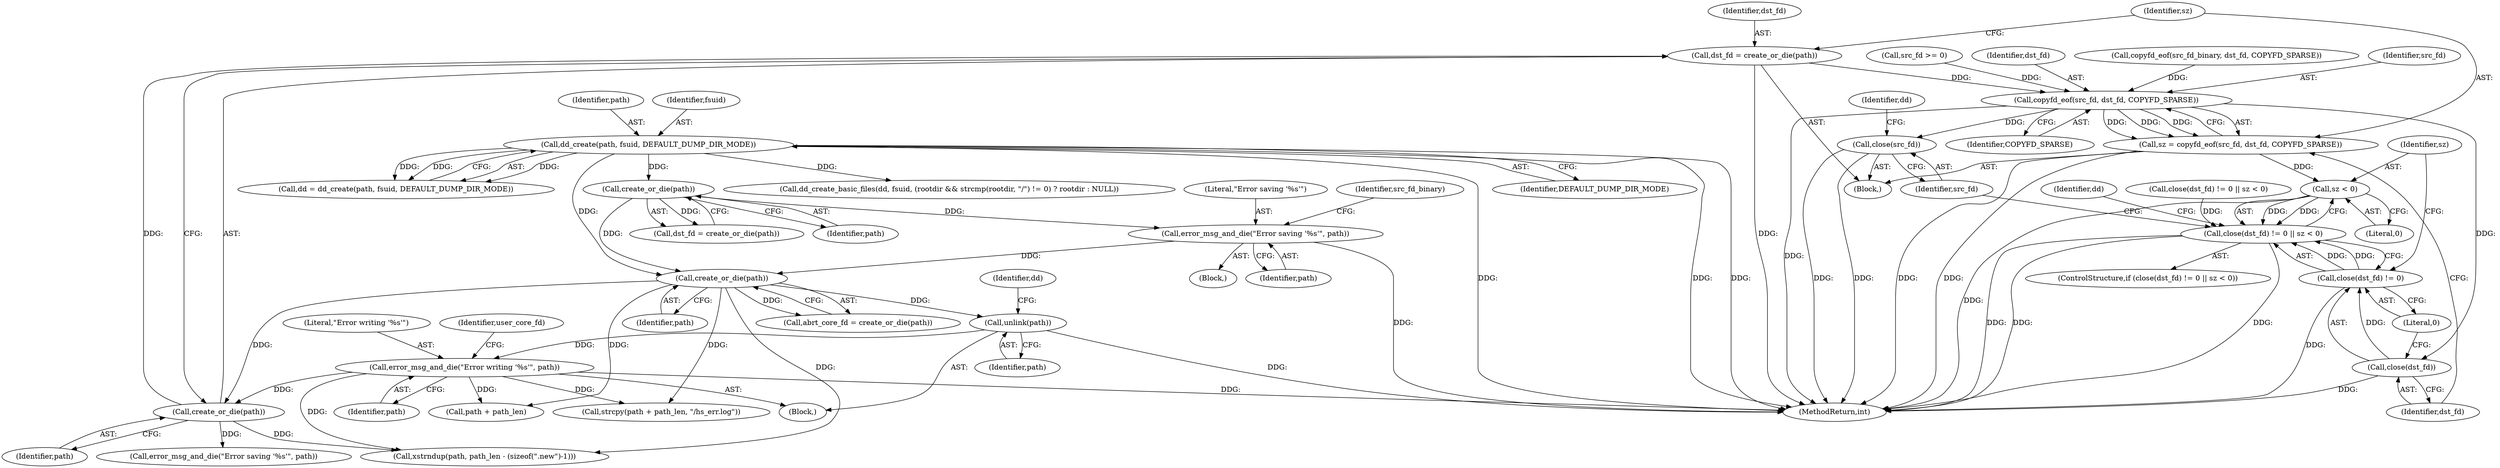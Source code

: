 digraph "0_abrt_80408e9e24a1c10f85fd969e1853e0f192157f92_0@API" {
"1001017" [label="(Call,dst_fd = create_or_die(path))"];
"1001019" [label="(Call,create_or_die(path))"];
"1000939" [label="(Call,error_msg_and_die(\"Error writing '%s'\", path))"];
"1000926" [label="(Call,unlink(path))"];
"1000901" [label="(Call,create_or_die(path))"];
"1000893" [label="(Call,error_msg_and_die(\"Error saving '%s'\", path))"];
"1000867" [label="(Call,create_or_die(path))"];
"1000618" [label="(Call,dd_create(path, fsuid, DEFAULT_DUMP_DIR_MODE))"];
"1001024" [label="(Call,copyfd_eof(src_fd, dst_fd, COPYFD_SPARSE))"];
"1001022" [label="(Call,sz = copyfd_eof(src_fd, dst_fd, COPYFD_SPARSE))"];
"1001034" [label="(Call,sz < 0)"];
"1001029" [label="(Call,close(dst_fd) != 0 || sz < 0)"];
"1001031" [label="(Call,close(dst_fd))"];
"1001030" [label="(Call,close(dst_fd) != 0)"];
"1001043" [label="(Call,close(src_fd))"];
"1001011" [label="(Call,strcpy(path + path_len, \"/hs_err.log\"))"];
"1000902" [label="(Identifier,path)"];
"1001007" [label="(Call,src_fd >= 0)"];
"1001031" [label="(Call,close(dst_fd))"];
"1001039" [label="(Identifier,dd)"];
"1000895" [label="(Identifier,path)"];
"1000894" [label="(Literal,\"Error saving '%s'\")"];
"1001026" [label="(Identifier,dst_fd)"];
"1001040" [label="(Call,error_msg_and_die(\"Error saving '%s'\", path))"];
"1000893" [label="(Call,error_msg_and_die(\"Error saving '%s'\", path))"];
"1000925" [label="(Block,)"];
"1000927" [label="(Identifier,path)"];
"1000939" [label="(Call,error_msg_and_die(\"Error writing '%s'\", path))"];
"1001024" [label="(Call,copyfd_eof(src_fd, dst_fd, COPYFD_SPARSE))"];
"1000899" [label="(Call,abrt_core_fd = create_or_die(path))"];
"1001019" [label="(Call,create_or_die(path))"];
"1001010" [label="(Block,)"];
"1001036" [label="(Literal,0)"];
"1000868" [label="(Identifier,path)"];
"1000926" [label="(Call,unlink(path))"];
"1001018" [label="(Identifier,dst_fd)"];
"1001043" [label="(Call,close(src_fd))"];
"1001017" [label="(Call,dst_fd = create_or_die(path))"];
"1000630" [label="(Call,dd_create_basic_files(dd, fsuid, (rootdir && strcmp(rootdir, \"/\") != 0) ? rootdir : NULL))"];
"1001028" [label="(ControlStructure,if (close(dst_fd) != 0 || sz < 0))"];
"1001027" [label="(Identifier,COPYFD_SPARSE)"];
"1001046" [label="(Identifier,dd)"];
"1001032" [label="(Identifier,dst_fd)"];
"1001023" [label="(Identifier,sz)"];
"1000867" [label="(Call,create_or_die(path))"];
"1000616" [label="(Call,dd = dd_create(path, fsuid, DEFAULT_DUMP_DIR_MODE))"];
"1001020" [label="(Identifier,path)"];
"1001180" [label="(MethodReturn,int)"];
"1000941" [label="(Identifier,path)"];
"1000890" [label="(Block,)"];
"1000618" [label="(Call,dd_create(path, fsuid, DEFAULT_DUMP_DIR_MODE))"];
"1001029" [label="(Call,close(dst_fd) != 0 || sz < 0)"];
"1001033" [label="(Literal,0)"];
"1000897" [label="(Identifier,src_fd_binary)"];
"1000940" [label="(Literal,\"Error writing '%s'\")"];
"1000620" [label="(Identifier,fsuid)"];
"1000929" [label="(Identifier,dd)"];
"1001035" [label="(Identifier,sz)"];
"1000882" [label="(Call,close(dst_fd) != 0 || sz < 0)"];
"1000872" [label="(Call,copyfd_eof(src_fd_binary, dst_fd, COPYFD_SPARSE))"];
"1000865" [label="(Call,dst_fd = create_or_die(path))"];
"1000621" [label="(Identifier,DEFAULT_DUMP_DIR_MODE)"];
"1000945" [label="(Identifier,user_core_fd)"];
"1000619" [label="(Identifier,path)"];
"1001034" [label="(Call,sz < 0)"];
"1001022" [label="(Call,sz = copyfd_eof(src_fd, dst_fd, COPYFD_SPARSE))"];
"1001044" [label="(Identifier,src_fd)"];
"1001025" [label="(Identifier,src_fd)"];
"1001012" [label="(Call,path + path_len)"];
"1001030" [label="(Call,close(dst_fd) != 0)"];
"1001055" [label="(Call,xstrndup(path, path_len - (sizeof(\".new\")-1)))"];
"1000901" [label="(Call,create_or_die(path))"];
"1001017" -> "1001010"  [label="AST: "];
"1001017" -> "1001019"  [label="CFG: "];
"1001018" -> "1001017"  [label="AST: "];
"1001019" -> "1001017"  [label="AST: "];
"1001023" -> "1001017"  [label="CFG: "];
"1001017" -> "1001180"  [label="DDG: "];
"1001019" -> "1001017"  [label="DDG: "];
"1001017" -> "1001024"  [label="DDG: "];
"1001019" -> "1001020"  [label="CFG: "];
"1001020" -> "1001019"  [label="AST: "];
"1000939" -> "1001019"  [label="DDG: "];
"1000901" -> "1001019"  [label="DDG: "];
"1001019" -> "1001040"  [label="DDG: "];
"1001019" -> "1001055"  [label="DDG: "];
"1000939" -> "1000925"  [label="AST: "];
"1000939" -> "1000941"  [label="CFG: "];
"1000940" -> "1000939"  [label="AST: "];
"1000941" -> "1000939"  [label="AST: "];
"1000945" -> "1000939"  [label="CFG: "];
"1000939" -> "1001180"  [label="DDG: "];
"1000926" -> "1000939"  [label="DDG: "];
"1000939" -> "1001011"  [label="DDG: "];
"1000939" -> "1001012"  [label="DDG: "];
"1000939" -> "1001055"  [label="DDG: "];
"1000926" -> "1000925"  [label="AST: "];
"1000926" -> "1000927"  [label="CFG: "];
"1000927" -> "1000926"  [label="AST: "];
"1000929" -> "1000926"  [label="CFG: "];
"1000926" -> "1001180"  [label="DDG: "];
"1000901" -> "1000926"  [label="DDG: "];
"1000901" -> "1000899"  [label="AST: "];
"1000901" -> "1000902"  [label="CFG: "];
"1000902" -> "1000901"  [label="AST: "];
"1000899" -> "1000901"  [label="CFG: "];
"1000901" -> "1000899"  [label="DDG: "];
"1000893" -> "1000901"  [label="DDG: "];
"1000618" -> "1000901"  [label="DDG: "];
"1000867" -> "1000901"  [label="DDG: "];
"1000901" -> "1001011"  [label="DDG: "];
"1000901" -> "1001012"  [label="DDG: "];
"1000901" -> "1001055"  [label="DDG: "];
"1000893" -> "1000890"  [label="AST: "];
"1000893" -> "1000895"  [label="CFG: "];
"1000894" -> "1000893"  [label="AST: "];
"1000895" -> "1000893"  [label="AST: "];
"1000897" -> "1000893"  [label="CFG: "];
"1000893" -> "1001180"  [label="DDG: "];
"1000867" -> "1000893"  [label="DDG: "];
"1000867" -> "1000865"  [label="AST: "];
"1000867" -> "1000868"  [label="CFG: "];
"1000868" -> "1000867"  [label="AST: "];
"1000865" -> "1000867"  [label="CFG: "];
"1000867" -> "1000865"  [label="DDG: "];
"1000618" -> "1000867"  [label="DDG: "];
"1000618" -> "1000616"  [label="AST: "];
"1000618" -> "1000621"  [label="CFG: "];
"1000619" -> "1000618"  [label="AST: "];
"1000620" -> "1000618"  [label="AST: "];
"1000621" -> "1000618"  [label="AST: "];
"1000616" -> "1000618"  [label="CFG: "];
"1000618" -> "1001180"  [label="DDG: "];
"1000618" -> "1001180"  [label="DDG: "];
"1000618" -> "1001180"  [label="DDG: "];
"1000618" -> "1000616"  [label="DDG: "];
"1000618" -> "1000616"  [label="DDG: "];
"1000618" -> "1000616"  [label="DDG: "];
"1000618" -> "1000630"  [label="DDG: "];
"1001024" -> "1001022"  [label="AST: "];
"1001024" -> "1001027"  [label="CFG: "];
"1001025" -> "1001024"  [label="AST: "];
"1001026" -> "1001024"  [label="AST: "];
"1001027" -> "1001024"  [label="AST: "];
"1001022" -> "1001024"  [label="CFG: "];
"1001024" -> "1001180"  [label="DDG: "];
"1001024" -> "1001022"  [label="DDG: "];
"1001024" -> "1001022"  [label="DDG: "];
"1001024" -> "1001022"  [label="DDG: "];
"1001007" -> "1001024"  [label="DDG: "];
"1000872" -> "1001024"  [label="DDG: "];
"1001024" -> "1001031"  [label="DDG: "];
"1001024" -> "1001043"  [label="DDG: "];
"1001022" -> "1001010"  [label="AST: "];
"1001023" -> "1001022"  [label="AST: "];
"1001032" -> "1001022"  [label="CFG: "];
"1001022" -> "1001180"  [label="DDG: "];
"1001022" -> "1001180"  [label="DDG: "];
"1001022" -> "1001034"  [label="DDG: "];
"1001034" -> "1001029"  [label="AST: "];
"1001034" -> "1001036"  [label="CFG: "];
"1001035" -> "1001034"  [label="AST: "];
"1001036" -> "1001034"  [label="AST: "];
"1001029" -> "1001034"  [label="CFG: "];
"1001034" -> "1001180"  [label="DDG: "];
"1001034" -> "1001029"  [label="DDG: "];
"1001034" -> "1001029"  [label="DDG: "];
"1001029" -> "1001028"  [label="AST: "];
"1001029" -> "1001030"  [label="CFG: "];
"1001030" -> "1001029"  [label="AST: "];
"1001039" -> "1001029"  [label="CFG: "];
"1001044" -> "1001029"  [label="CFG: "];
"1001029" -> "1001180"  [label="DDG: "];
"1001029" -> "1001180"  [label="DDG: "];
"1001029" -> "1001180"  [label="DDG: "];
"1001030" -> "1001029"  [label="DDG: "];
"1001030" -> "1001029"  [label="DDG: "];
"1000882" -> "1001029"  [label="DDG: "];
"1001031" -> "1001030"  [label="AST: "];
"1001031" -> "1001032"  [label="CFG: "];
"1001032" -> "1001031"  [label="AST: "];
"1001033" -> "1001031"  [label="CFG: "];
"1001031" -> "1001180"  [label="DDG: "];
"1001031" -> "1001030"  [label="DDG: "];
"1001030" -> "1001033"  [label="CFG: "];
"1001033" -> "1001030"  [label="AST: "];
"1001035" -> "1001030"  [label="CFG: "];
"1001030" -> "1001180"  [label="DDG: "];
"1001043" -> "1001010"  [label="AST: "];
"1001043" -> "1001044"  [label="CFG: "];
"1001044" -> "1001043"  [label="AST: "];
"1001046" -> "1001043"  [label="CFG: "];
"1001043" -> "1001180"  [label="DDG: "];
"1001043" -> "1001180"  [label="DDG: "];
}
